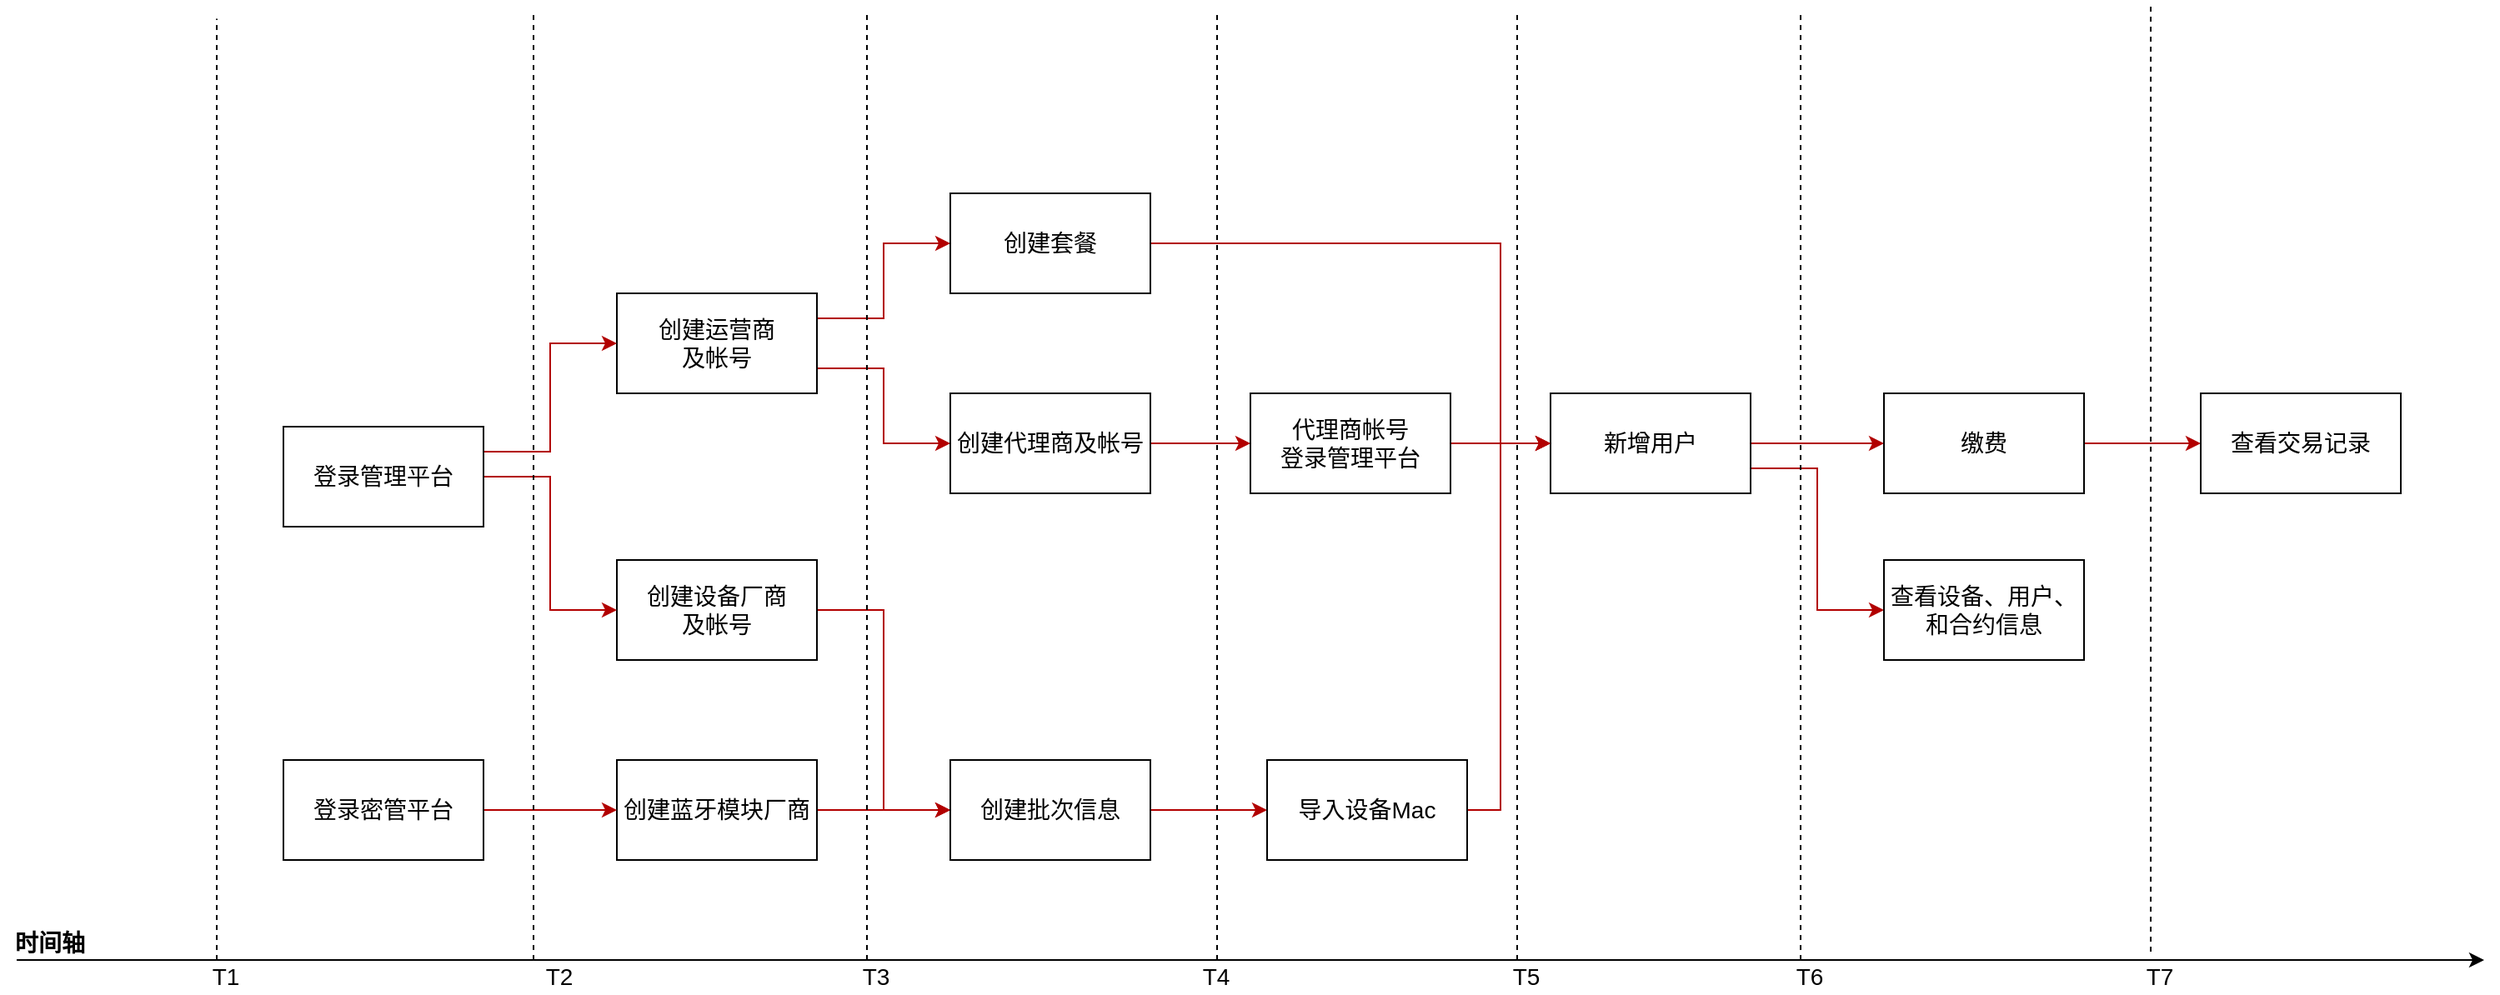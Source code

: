 <mxfile version="14.0.0" type="github"><diagram id="G0Dm7QQfQtpYyuEG74wt" name="Page-1"><mxGraphModel dx="1847" dy="1708" grid="1" gridSize="10" guides="1" tooltips="1" connect="1" arrows="1" fold="1" page="1" pageScale="1" pageWidth="827" pageHeight="1169" math="0" shadow="0"><root><mxCell id="0"/><mxCell id="1" parent="0"/><mxCell id="gGXX_S-hntmNwmocBz7M-43" style="edgeStyle=orthogonalEdgeStyle;rounded=0;orthogonalLoop=1;jettySize=auto;html=1;exitX=1;exitY=0.5;exitDx=0;exitDy=0;entryX=0;entryY=0.5;entryDx=0;entryDy=0;fontSize=14;fillColor=#e51400;strokeColor=#B20000;" parent="1" source="gGXX_S-hntmNwmocBz7M-7" target="gGXX_S-hntmNwmocBz7M-14" edge="1"><mxGeometry relative="1" as="geometry"/></mxCell><mxCell id="gGXX_S-hntmNwmocBz7M-7" value="创建设备厂商&lt;br&gt;及帐号" style="rounded=0;whiteSpace=wrap;html=1;fontSize=14;" parent="1" vertex="1"><mxGeometry x="40" y="200" width="120" height="60" as="geometry"/></mxCell><mxCell id="gGXX_S-hntmNwmocBz7M-20" style="edgeStyle=orthogonalEdgeStyle;rounded=0;orthogonalLoop=1;jettySize=auto;html=1;exitX=1;exitY=0.25;exitDx=0;exitDy=0;entryX=0;entryY=0.5;entryDx=0;entryDy=0;fontSize=14;fillColor=#e51400;strokeColor=#B20000;" parent="1" source="gGXX_S-hntmNwmocBz7M-8" target="gGXX_S-hntmNwmocBz7M-16" edge="1"><mxGeometry relative="1" as="geometry"/></mxCell><mxCell id="gGXX_S-hntmNwmocBz7M-21" style="edgeStyle=orthogonalEdgeStyle;rounded=0;orthogonalLoop=1;jettySize=auto;html=1;exitX=1;exitY=0.75;exitDx=0;exitDy=0;fontSize=14;fillColor=#e51400;strokeColor=#B20000;" parent="1" source="gGXX_S-hntmNwmocBz7M-8" target="gGXX_S-hntmNwmocBz7M-10" edge="1"><mxGeometry relative="1" as="geometry"/></mxCell><mxCell id="gGXX_S-hntmNwmocBz7M-8" value="创建运营商&lt;br&gt;及帐号" style="rounded=0;whiteSpace=wrap;html=1;fontSize=14;" parent="1" vertex="1"><mxGeometry x="40" y="40" width="120" height="60" as="geometry"/></mxCell><mxCell id="gGXX_S-hntmNwmocBz7M-18" style="edgeStyle=orthogonalEdgeStyle;rounded=0;orthogonalLoop=1;jettySize=auto;html=1;exitX=1;exitY=0.5;exitDx=0;exitDy=0;fontSize=14;fillColor=#e51400;strokeColor=#B20000;" parent="1" source="gGXX_S-hntmNwmocBz7M-9" target="gGXX_S-hntmNwmocBz7M-14" edge="1"><mxGeometry relative="1" as="geometry"/></mxCell><mxCell id="gGXX_S-hntmNwmocBz7M-9" value="创建蓝牙模块厂商" style="rounded=0;whiteSpace=wrap;html=1;fontSize=14;" parent="1" vertex="1"><mxGeometry x="40" y="320" width="120" height="60" as="geometry"/></mxCell><mxCell id="gGXX_S-hntmNwmocBz7M-48" style="edgeStyle=orthogonalEdgeStyle;rounded=0;orthogonalLoop=1;jettySize=auto;html=1;exitX=1;exitY=0.5;exitDx=0;exitDy=0;entryX=0;entryY=0.5;entryDx=0;entryDy=0;fontSize=14;fillColor=#e51400;strokeColor=#B20000;" parent="1" source="gGXX_S-hntmNwmocBz7M-10" target="gGXX_S-hntmNwmocBz7M-47" edge="1"><mxGeometry relative="1" as="geometry"/></mxCell><mxCell id="gGXX_S-hntmNwmocBz7M-10" value="创建代理商及帐号" style="rounded=0;whiteSpace=wrap;html=1;fontSize=14;" parent="1" vertex="1"><mxGeometry x="240" y="100" width="120" height="60" as="geometry"/></mxCell><mxCell id="gGXX_S-hntmNwmocBz7M-23" style="edgeStyle=orthogonalEdgeStyle;rounded=0;orthogonalLoop=1;jettySize=auto;html=1;exitX=1;exitY=0.5;exitDx=0;exitDy=0;entryX=0;entryY=0.5;entryDx=0;entryDy=0;fontSize=14;fillColor=#e51400;strokeColor=#B20000;" parent="1" source="gGXX_S-hntmNwmocBz7M-11" target="gGXX_S-hntmNwmocBz7M-12" edge="1"><mxGeometry relative="1" as="geometry"/></mxCell><mxCell id="gGXX_S-hntmNwmocBz7M-53" style="edgeStyle=orthogonalEdgeStyle;rounded=0;orthogonalLoop=1;jettySize=auto;html=1;exitX=1;exitY=0.75;exitDx=0;exitDy=0;entryX=0;entryY=0.5;entryDx=0;entryDy=0;fontSize=14;fillColor=#e51400;strokeColor=#B20000;" parent="1" source="gGXX_S-hntmNwmocBz7M-11" target="gGXX_S-hntmNwmocBz7M-50" edge="1"><mxGeometry relative="1" as="geometry"/></mxCell><mxCell id="gGXX_S-hntmNwmocBz7M-11" value="新增用户" style="rounded=0;whiteSpace=wrap;html=1;fontSize=14;" parent="1" vertex="1"><mxGeometry x="600" y="100" width="120" height="60" as="geometry"/></mxCell><mxCell id="gGXX_S-hntmNwmocBz7M-52" style="edgeStyle=orthogonalEdgeStyle;rounded=0;orthogonalLoop=1;jettySize=auto;html=1;exitX=1;exitY=0.5;exitDx=0;exitDy=0;entryX=0;entryY=0.5;entryDx=0;entryDy=0;fontSize=14;fillColor=#e51400;strokeColor=#B20000;" parent="1" source="gGXX_S-hntmNwmocBz7M-12" target="gGXX_S-hntmNwmocBz7M-51" edge="1"><mxGeometry relative="1" as="geometry"/></mxCell><mxCell id="gGXX_S-hntmNwmocBz7M-12" value="缴费" style="rounded=0;whiteSpace=wrap;html=1;fontSize=14;" parent="1" vertex="1"><mxGeometry x="800" y="100" width="120" height="60" as="geometry"/></mxCell><mxCell id="gGXX_S-hntmNwmocBz7M-19" style="edgeStyle=orthogonalEdgeStyle;rounded=0;orthogonalLoop=1;jettySize=auto;html=1;exitX=1;exitY=0.5;exitDx=0;exitDy=0;entryX=0;entryY=0.5;entryDx=0;entryDy=0;fontSize=14;fillColor=#e51400;strokeColor=#B20000;" parent="1" source="gGXX_S-hntmNwmocBz7M-14" target="gGXX_S-hntmNwmocBz7M-15" edge="1"><mxGeometry relative="1" as="geometry"/></mxCell><mxCell id="gGXX_S-hntmNwmocBz7M-14" value="创建批次信息" style="rounded=0;whiteSpace=wrap;html=1;fontSize=14;" parent="1" vertex="1"><mxGeometry x="240" y="320" width="120" height="60" as="geometry"/></mxCell><mxCell id="gGXX_S-hntmNwmocBz7M-45" style="edgeStyle=orthogonalEdgeStyle;rounded=0;orthogonalLoop=1;jettySize=auto;html=1;exitX=1;exitY=0.5;exitDx=0;exitDy=0;entryX=0;entryY=0.5;entryDx=0;entryDy=0;fontSize=14;fillColor=#e51400;strokeColor=#B20000;" parent="1" source="gGXX_S-hntmNwmocBz7M-15" target="gGXX_S-hntmNwmocBz7M-11" edge="1"><mxGeometry relative="1" as="geometry"><Array as="points"><mxPoint x="570" y="350"/><mxPoint x="570" y="130"/></Array></mxGeometry></mxCell><mxCell id="gGXX_S-hntmNwmocBz7M-15" value="导入设备Mac" style="rounded=0;whiteSpace=wrap;html=1;fontSize=14;" parent="1" vertex="1"><mxGeometry x="430" y="320" width="120" height="60" as="geometry"/></mxCell><mxCell id="gGXX_S-hntmNwmocBz7M-46" style="edgeStyle=orthogonalEdgeStyle;rounded=0;orthogonalLoop=1;jettySize=auto;html=1;exitX=1;exitY=0.5;exitDx=0;exitDy=0;entryX=0;entryY=0.5;entryDx=0;entryDy=0;fontSize=14;fillColor=#e51400;strokeColor=#B20000;" parent="1" source="gGXX_S-hntmNwmocBz7M-16" target="gGXX_S-hntmNwmocBz7M-11" edge="1"><mxGeometry relative="1" as="geometry"><Array as="points"><mxPoint x="570" y="10"/><mxPoint x="570" y="130"/></Array></mxGeometry></mxCell><mxCell id="gGXX_S-hntmNwmocBz7M-16" value="创建套餐" style="rounded=0;whiteSpace=wrap;html=1;fontSize=14;" parent="1" vertex="1"><mxGeometry x="240" y="-20" width="120" height="60" as="geometry"/></mxCell><mxCell id="gGXX_S-hntmNwmocBz7M-28" style="edgeStyle=orthogonalEdgeStyle;rounded=0;orthogonalLoop=1;jettySize=auto;html=1;exitX=1;exitY=0.5;exitDx=0;exitDy=0;entryX=0;entryY=0.5;entryDx=0;entryDy=0;fontSize=14;fillColor=#e51400;strokeColor=#B20000;" parent="1" source="gGXX_S-hntmNwmocBz7M-24" target="gGXX_S-hntmNwmocBz7M-9" edge="1"><mxGeometry relative="1" as="geometry"/></mxCell><mxCell id="gGXX_S-hntmNwmocBz7M-24" value="登录密管平台" style="rounded=0;whiteSpace=wrap;html=1;fontSize=14;" parent="1" vertex="1"><mxGeometry x="-160" y="320" width="120" height="60" as="geometry"/></mxCell><mxCell id="gGXX_S-hntmNwmocBz7M-26" style="edgeStyle=orthogonalEdgeStyle;rounded=0;orthogonalLoop=1;jettySize=auto;html=1;exitX=1;exitY=0.5;exitDx=0;exitDy=0;entryX=0;entryY=0.5;entryDx=0;entryDy=0;fontSize=14;fillColor=#e51400;strokeColor=#B20000;" parent="1" source="gGXX_S-hntmNwmocBz7M-25" target="gGXX_S-hntmNwmocBz7M-7" edge="1"><mxGeometry relative="1" as="geometry"/></mxCell><mxCell id="gGXX_S-hntmNwmocBz7M-27" style="edgeStyle=orthogonalEdgeStyle;rounded=0;orthogonalLoop=1;jettySize=auto;html=1;exitX=1;exitY=0.25;exitDx=0;exitDy=0;entryX=0;entryY=0.5;entryDx=0;entryDy=0;fontSize=14;fillColor=#e51400;strokeColor=#B20000;" parent="1" source="gGXX_S-hntmNwmocBz7M-25" target="gGXX_S-hntmNwmocBz7M-8" edge="1"><mxGeometry relative="1" as="geometry"/></mxCell><mxCell id="gGXX_S-hntmNwmocBz7M-25" value="登录管理平台" style="rounded=0;whiteSpace=wrap;html=1;fontSize=14;" parent="1" vertex="1"><mxGeometry x="-160" y="120" width="120" height="60" as="geometry"/></mxCell><mxCell id="gGXX_S-hntmNwmocBz7M-29" value="" style="endArrow=classic;html=1;fontSize=14;" parent="1" edge="1"><mxGeometry width="50" height="50" relative="1" as="geometry"><mxPoint x="-320" y="440" as="sourcePoint"/><mxPoint x="1160" y="440" as="targetPoint"/></mxGeometry></mxCell><mxCell id="gGXX_S-hntmNwmocBz7M-30" value="" style="endArrow=none;dashed=1;html=1;fontSize=14;" parent="1" edge="1"><mxGeometry width="50" height="50" relative="1" as="geometry"><mxPoint x="-200" y="440" as="sourcePoint"/><mxPoint x="-200" y="-124.8" as="targetPoint"/></mxGeometry></mxCell><mxCell id="gGXX_S-hntmNwmocBz7M-31" value="" style="endArrow=none;dashed=1;html=1;fontSize=14;" parent="1" edge="1"><mxGeometry width="50" height="50" relative="1" as="geometry"><mxPoint x="-10" y="440" as="sourcePoint"/><mxPoint x="-10" y="-130.0" as="targetPoint"/></mxGeometry></mxCell><mxCell id="gGXX_S-hntmNwmocBz7M-32" value="" style="endArrow=none;dashed=1;html=1;fontSize=14;" parent="1" edge="1"><mxGeometry width="50" height="50" relative="1" as="geometry"><mxPoint x="190" y="440" as="sourcePoint"/><mxPoint x="190" y="-130.0" as="targetPoint"/></mxGeometry></mxCell><mxCell id="gGXX_S-hntmNwmocBz7M-33" value="" style="endArrow=none;dashed=1;html=1;fontSize=14;" parent="1" edge="1"><mxGeometry width="50" height="50" relative="1" as="geometry"><mxPoint x="400" y="440" as="sourcePoint"/><mxPoint x="400" y="-130.0" as="targetPoint"/></mxGeometry></mxCell><mxCell id="gGXX_S-hntmNwmocBz7M-34" value="" style="endArrow=none;dashed=1;html=1;fontSize=14;" parent="1" edge="1"><mxGeometry width="50" height="50" relative="1" as="geometry"><mxPoint x="580" y="440" as="sourcePoint"/><mxPoint x="580" y="-130.0" as="targetPoint"/></mxGeometry></mxCell><mxCell id="gGXX_S-hntmNwmocBz7M-35" value="" style="endArrow=none;dashed=1;html=1;fontSize=14;" parent="1" edge="1"><mxGeometry width="50" height="50" relative="1" as="geometry"><mxPoint x="750" y="440" as="sourcePoint"/><mxPoint x="750" y="-130.0" as="targetPoint"/></mxGeometry></mxCell><mxCell id="gGXX_S-hntmNwmocBz7M-36" value="时间轴" style="text;html=1;strokeColor=none;fillColor=none;align=center;verticalAlign=middle;whiteSpace=wrap;rounded=0;fontSize=14;fontStyle=1" parent="1" vertex="1"><mxGeometry x="-330" y="420" width="60" height="20" as="geometry"/></mxCell><mxCell id="gGXX_S-hntmNwmocBz7M-37" value="T1" style="text;html=1;align=center;verticalAlign=middle;resizable=0;points=[];autosize=1;fontSize=14;" parent="1" vertex="1"><mxGeometry x="-210" y="440" width="30" height="20" as="geometry"/></mxCell><mxCell id="gGXX_S-hntmNwmocBz7M-38" value="T2" style="text;html=1;align=center;verticalAlign=middle;resizable=0;points=[];autosize=1;fontSize=14;" parent="1" vertex="1"><mxGeometry x="-10" y="440" width="30" height="20" as="geometry"/></mxCell><mxCell id="gGXX_S-hntmNwmocBz7M-39" value="T3" style="text;html=1;align=center;verticalAlign=middle;resizable=0;points=[];autosize=1;fontSize=14;" parent="1" vertex="1"><mxGeometry x="180" y="440" width="30" height="20" as="geometry"/></mxCell><mxCell id="gGXX_S-hntmNwmocBz7M-40" value="T4" style="text;html=1;align=center;verticalAlign=middle;resizable=0;points=[];autosize=1;fontSize=14;" parent="1" vertex="1"><mxGeometry x="384" y="440" width="30" height="20" as="geometry"/></mxCell><mxCell id="gGXX_S-hntmNwmocBz7M-41" value="T5" style="text;html=1;align=center;verticalAlign=middle;resizable=0;points=[];autosize=1;fontSize=14;" parent="1" vertex="1"><mxGeometry x="570" y="440" width="30" height="20" as="geometry"/></mxCell><mxCell id="gGXX_S-hntmNwmocBz7M-42" value="T6" style="text;html=1;align=center;verticalAlign=middle;resizable=0;points=[];autosize=1;fontSize=14;" parent="1" vertex="1"><mxGeometry x="740" y="440" width="30" height="20" as="geometry"/></mxCell><mxCell id="gGXX_S-hntmNwmocBz7M-49" style="edgeStyle=orthogonalEdgeStyle;rounded=0;orthogonalLoop=1;jettySize=auto;html=1;exitX=1;exitY=0.5;exitDx=0;exitDy=0;entryX=0;entryY=0.5;entryDx=0;entryDy=0;fontSize=14;fillColor=#e51400;strokeColor=#B20000;" parent="1" source="gGXX_S-hntmNwmocBz7M-47" target="gGXX_S-hntmNwmocBz7M-11" edge="1"><mxGeometry relative="1" as="geometry"/></mxCell><mxCell id="gGXX_S-hntmNwmocBz7M-47" value="代理商帐号&lt;br&gt;登录管理平台" style="rounded=0;whiteSpace=wrap;html=1;fontSize=14;" parent="1" vertex="1"><mxGeometry x="420" y="100" width="120" height="60" as="geometry"/></mxCell><mxCell id="gGXX_S-hntmNwmocBz7M-50" value="查看设备、用户、和合约信息" style="rounded=0;whiteSpace=wrap;html=1;fontSize=14;" parent="1" vertex="1"><mxGeometry x="800" y="200" width="120" height="60" as="geometry"/></mxCell><mxCell id="gGXX_S-hntmNwmocBz7M-51" value="查看交易记录" style="rounded=0;whiteSpace=wrap;html=1;fontSize=14;" parent="1" vertex="1"><mxGeometry x="990" y="100" width="120" height="60" as="geometry"/></mxCell><mxCell id="gGXX_S-hntmNwmocBz7M-54" value="" style="endArrow=none;dashed=1;html=1;fontSize=14;" parent="1" edge="1"><mxGeometry width="50" height="50" relative="1" as="geometry"><mxPoint x="960.0" y="435" as="sourcePoint"/><mxPoint x="960.0" y="-135.0" as="targetPoint"/></mxGeometry></mxCell><mxCell id="gGXX_S-hntmNwmocBz7M-55" value="T7" style="text;html=1;align=center;verticalAlign=middle;resizable=0;points=[];autosize=1;fontSize=14;" parent="1" vertex="1"><mxGeometry x="950" y="440" width="30" height="20" as="geometry"/></mxCell></root></mxGraphModel></diagram></mxfile>